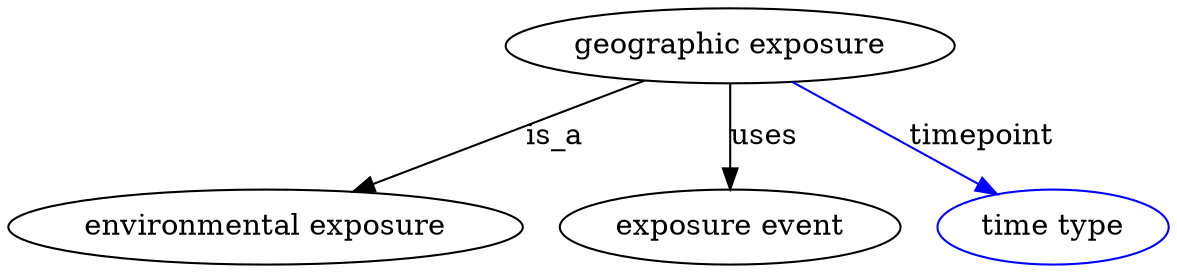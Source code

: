 digraph {
	graph [bb="0,0,444.39,123"];
	node [label="\N"];
	"geographic exposure"	[height=0.5,
		label="geographic exposure",
		pos="274.19,105",
		width=2.329];
	"environmental exposure"	[height=0.5,
		pos="96.191,18",
		width=2.672];
	"geographic exposure" -> "environmental exposure"	[label=is_a,
		lp="207.19,61.5",
		pos="e,129.54,34.924 241.54,88.41 212.71,74.641 170.47,54.471 138.95,39.418"];
	"exposure event"	[height=0.5,
		pos="274.19,18",
		width=1.7693];
	"geographic exposure" -> "exposure event"	[label=uses,
		lp="286.19,61.5",
		pos="e,274.19,36.175 274.19,86.799 274.19,75.163 274.19,59.548 274.19,46.237"];
	timepoint	[color=blue,
		height=0.5,
		label="time type",
		pos="400.19,18",
		width=1.2277];
	"geographic exposure" -> timepoint	[color=blue,
		label=timepoint,
		lp="371.69,61.5",
		pos="e,378.08,33.915 298.49,87.611 318.72,73.958 347.66,54.436 369.5,39.704",
		style=solid];
}
